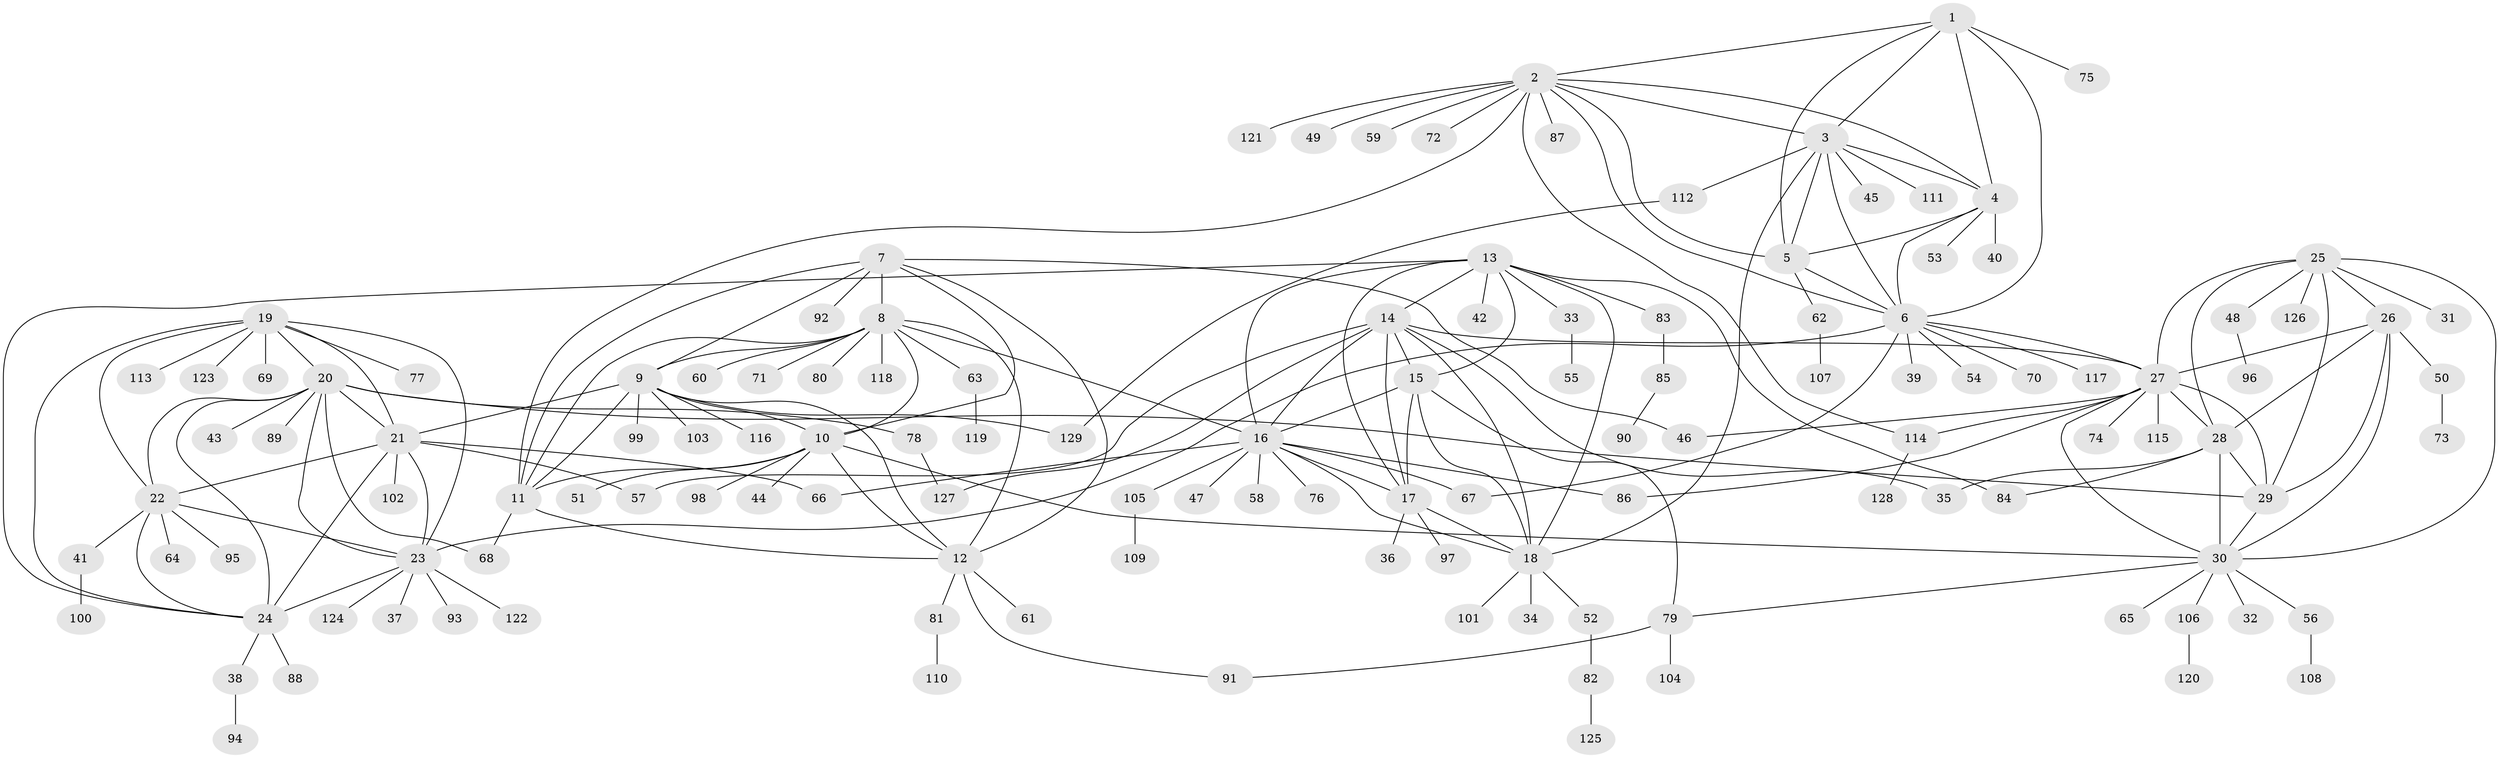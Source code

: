// Generated by graph-tools (version 1.1) at 2025/50/03/09/25 03:50:33]
// undirected, 129 vertices, 197 edges
graph export_dot {
graph [start="1"]
  node [color=gray90,style=filled];
  1;
  2;
  3;
  4;
  5;
  6;
  7;
  8;
  9;
  10;
  11;
  12;
  13;
  14;
  15;
  16;
  17;
  18;
  19;
  20;
  21;
  22;
  23;
  24;
  25;
  26;
  27;
  28;
  29;
  30;
  31;
  32;
  33;
  34;
  35;
  36;
  37;
  38;
  39;
  40;
  41;
  42;
  43;
  44;
  45;
  46;
  47;
  48;
  49;
  50;
  51;
  52;
  53;
  54;
  55;
  56;
  57;
  58;
  59;
  60;
  61;
  62;
  63;
  64;
  65;
  66;
  67;
  68;
  69;
  70;
  71;
  72;
  73;
  74;
  75;
  76;
  77;
  78;
  79;
  80;
  81;
  82;
  83;
  84;
  85;
  86;
  87;
  88;
  89;
  90;
  91;
  92;
  93;
  94;
  95;
  96;
  97;
  98;
  99;
  100;
  101;
  102;
  103;
  104;
  105;
  106;
  107;
  108;
  109;
  110;
  111;
  112;
  113;
  114;
  115;
  116;
  117;
  118;
  119;
  120;
  121;
  122;
  123;
  124;
  125;
  126;
  127;
  128;
  129;
  1 -- 2;
  1 -- 3;
  1 -- 4;
  1 -- 5;
  1 -- 6;
  1 -- 75;
  2 -- 3;
  2 -- 4;
  2 -- 5;
  2 -- 6;
  2 -- 11;
  2 -- 49;
  2 -- 59;
  2 -- 72;
  2 -- 87;
  2 -- 114;
  2 -- 121;
  3 -- 4;
  3 -- 5;
  3 -- 6;
  3 -- 18;
  3 -- 45;
  3 -- 111;
  3 -- 112;
  4 -- 5;
  4 -- 6;
  4 -- 40;
  4 -- 53;
  5 -- 6;
  5 -- 62;
  6 -- 23;
  6 -- 27;
  6 -- 39;
  6 -- 54;
  6 -- 67;
  6 -- 70;
  6 -- 117;
  7 -- 8;
  7 -- 9;
  7 -- 10;
  7 -- 11;
  7 -- 12;
  7 -- 46;
  7 -- 92;
  8 -- 9;
  8 -- 10;
  8 -- 11;
  8 -- 12;
  8 -- 16;
  8 -- 60;
  8 -- 63;
  8 -- 71;
  8 -- 80;
  8 -- 118;
  9 -- 10;
  9 -- 11;
  9 -- 12;
  9 -- 21;
  9 -- 99;
  9 -- 103;
  9 -- 116;
  9 -- 129;
  10 -- 11;
  10 -- 12;
  10 -- 30;
  10 -- 44;
  10 -- 51;
  10 -- 98;
  11 -- 12;
  11 -- 68;
  12 -- 61;
  12 -- 81;
  12 -- 91;
  13 -- 14;
  13 -- 15;
  13 -- 16;
  13 -- 17;
  13 -- 18;
  13 -- 24;
  13 -- 33;
  13 -- 42;
  13 -- 83;
  13 -- 84;
  14 -- 15;
  14 -- 16;
  14 -- 17;
  14 -- 18;
  14 -- 27;
  14 -- 35;
  14 -- 57;
  14 -- 127;
  15 -- 16;
  15 -- 17;
  15 -- 18;
  15 -- 79;
  16 -- 17;
  16 -- 18;
  16 -- 47;
  16 -- 58;
  16 -- 66;
  16 -- 67;
  16 -- 76;
  16 -- 86;
  16 -- 105;
  17 -- 18;
  17 -- 36;
  17 -- 97;
  18 -- 34;
  18 -- 52;
  18 -- 101;
  19 -- 20;
  19 -- 21;
  19 -- 22;
  19 -- 23;
  19 -- 24;
  19 -- 69;
  19 -- 77;
  19 -- 113;
  19 -- 123;
  20 -- 21;
  20 -- 22;
  20 -- 23;
  20 -- 24;
  20 -- 29;
  20 -- 43;
  20 -- 68;
  20 -- 78;
  20 -- 89;
  21 -- 22;
  21 -- 23;
  21 -- 24;
  21 -- 57;
  21 -- 66;
  21 -- 102;
  22 -- 23;
  22 -- 24;
  22 -- 41;
  22 -- 64;
  22 -- 95;
  23 -- 24;
  23 -- 37;
  23 -- 93;
  23 -- 122;
  23 -- 124;
  24 -- 38;
  24 -- 88;
  25 -- 26;
  25 -- 27;
  25 -- 28;
  25 -- 29;
  25 -- 30;
  25 -- 31;
  25 -- 48;
  25 -- 126;
  26 -- 27;
  26 -- 28;
  26 -- 29;
  26 -- 30;
  26 -- 50;
  27 -- 28;
  27 -- 29;
  27 -- 30;
  27 -- 46;
  27 -- 74;
  27 -- 86;
  27 -- 114;
  27 -- 115;
  28 -- 29;
  28 -- 30;
  28 -- 35;
  28 -- 84;
  29 -- 30;
  30 -- 32;
  30 -- 56;
  30 -- 65;
  30 -- 79;
  30 -- 106;
  33 -- 55;
  38 -- 94;
  41 -- 100;
  48 -- 96;
  50 -- 73;
  52 -- 82;
  56 -- 108;
  62 -- 107;
  63 -- 119;
  78 -- 127;
  79 -- 91;
  79 -- 104;
  81 -- 110;
  82 -- 125;
  83 -- 85;
  85 -- 90;
  105 -- 109;
  106 -- 120;
  112 -- 129;
  114 -- 128;
}
